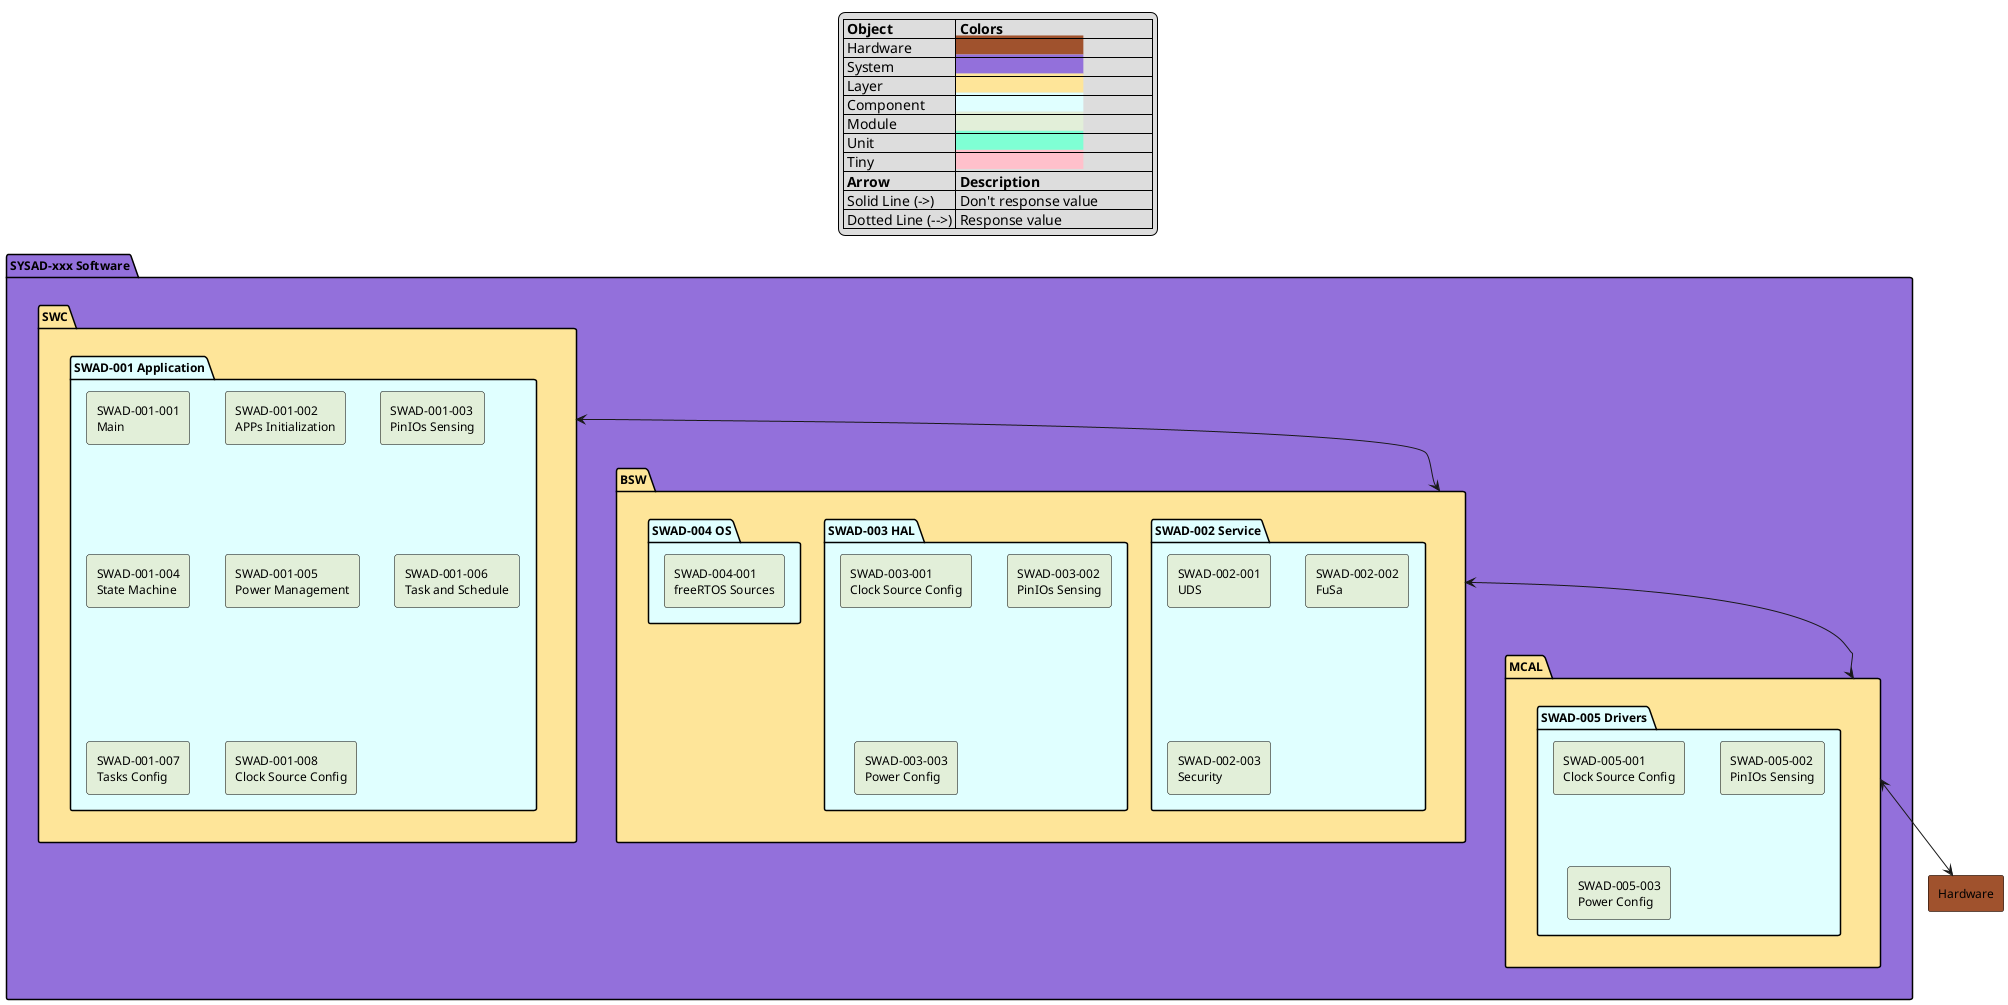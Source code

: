 @startuml
'----- Table Description ----
'Object Colors Setting
skinparam defaultFontName Arial
skinparam defaultFontSize 12

skinparam rectangle {
    BackgroundColor #87CEFA
    BorderColor #000000
}

legend top
|= Object    |= Colors                                         |
| Hardware   |<back:#A0522D>                                   |
| System     |<back:#9370DB>                                   |
| Layer      |<back:#FEE599>                                   |
| Component  |<back:#E0FFFF>                                   |
| Module     |<back:#E2EFD9>                                   |
| Unit       |<back:#7FFFD4>                                   |
| Tiny       |<back:#FFC0CB>                                   |
'Arrow Function
|= Arrow          |= Description        |
| Solid Line (->)  | Don't response value |
| Dotted Line (-->) | Response value      |
endlegend

package "SYSAD-xxx Software" #9370DB {
    package "SWC" #FEE599 {
        package "SWAD-001 Application" #E0FFFF {
            rectangle "SWAD-001-001\nMain" as Main #E2EFD9
            rectangle "SWAD-001-002\nAPPs Initialization" as AppsInit #E2EFD9
            rectangle "SWAD-001-003\nPinIOs Sensing" as PinIOSensing #E2EFD9
            rectangle "SWAD-001-004\nState Machine" as StateMachine #E2EFD9
            rectangle "SWAD-001-005\nPower Management" as PowerManagement #E2EFD9
            rectangle "SWAD-001-006\nTask and Schedule" as TaskSchedule #E2EFD9
            rectangle "SWAD-001-007\nTasks Config" as TasksConfig #E2EFD9
            rectangle "SWAD-001-008\nClock Source Config" as ClockSourceConfig #E2EFD9
        }
    }

    package "BSW" #FEE599 {
        package "SWAD-002 Service" as Service #E0FFFF {
            rectangle "SWAD-002-001\nUDS" as UDS #E2EFD9
            rectangle "SWAD-002-002\nFuSa" as FuSa #E2EFD9
            rectangle "SWAD-002-003\nSecurity" as Security #E2EFD9
        }

        package "SWAD-003 HAL" as HAL #E0FFFF {
            rectangle "SWAD-003-001\nClock Source Config" as HAL_ClockSourceConfig #E2EFD9
            rectangle "SWAD-003-002\nPinIOs Sensing" as HAL_PinIOSensing #E2EFD9
            rectangle "SWAD-003-003\nPower Config" as HAL_PowerConfig #E2EFD9
        }

        package "SWAD-004 OS" as OS #E0FFFF {
            rectangle "SWAD-004-001\nfreeRTOS Sources" as freeRTOS #E2EFD9
        }
    }

    package "MCAL" #FEE599 {
        package "SWAD-005 Drivers" as Drivers #E0FFFF {
            rectangle "SWAD-005-001\nClock Source Config" as MCAL_ClockSourceConfig #E2EFD9
            rectangle "SWAD-005-002\nPinIOs Sensing" as MCAL_PinIOSensing #E2EFD9
            rectangle "SWAD-005-003\nPower Config" as MCAL_PowerConfig #E2EFD9
        }
    }
}

rectangle "Hardware" as Hardware #A0522D

SWC <--> BSW
BSW <--> MCAL
MCAL <--> Hardware

@enduml